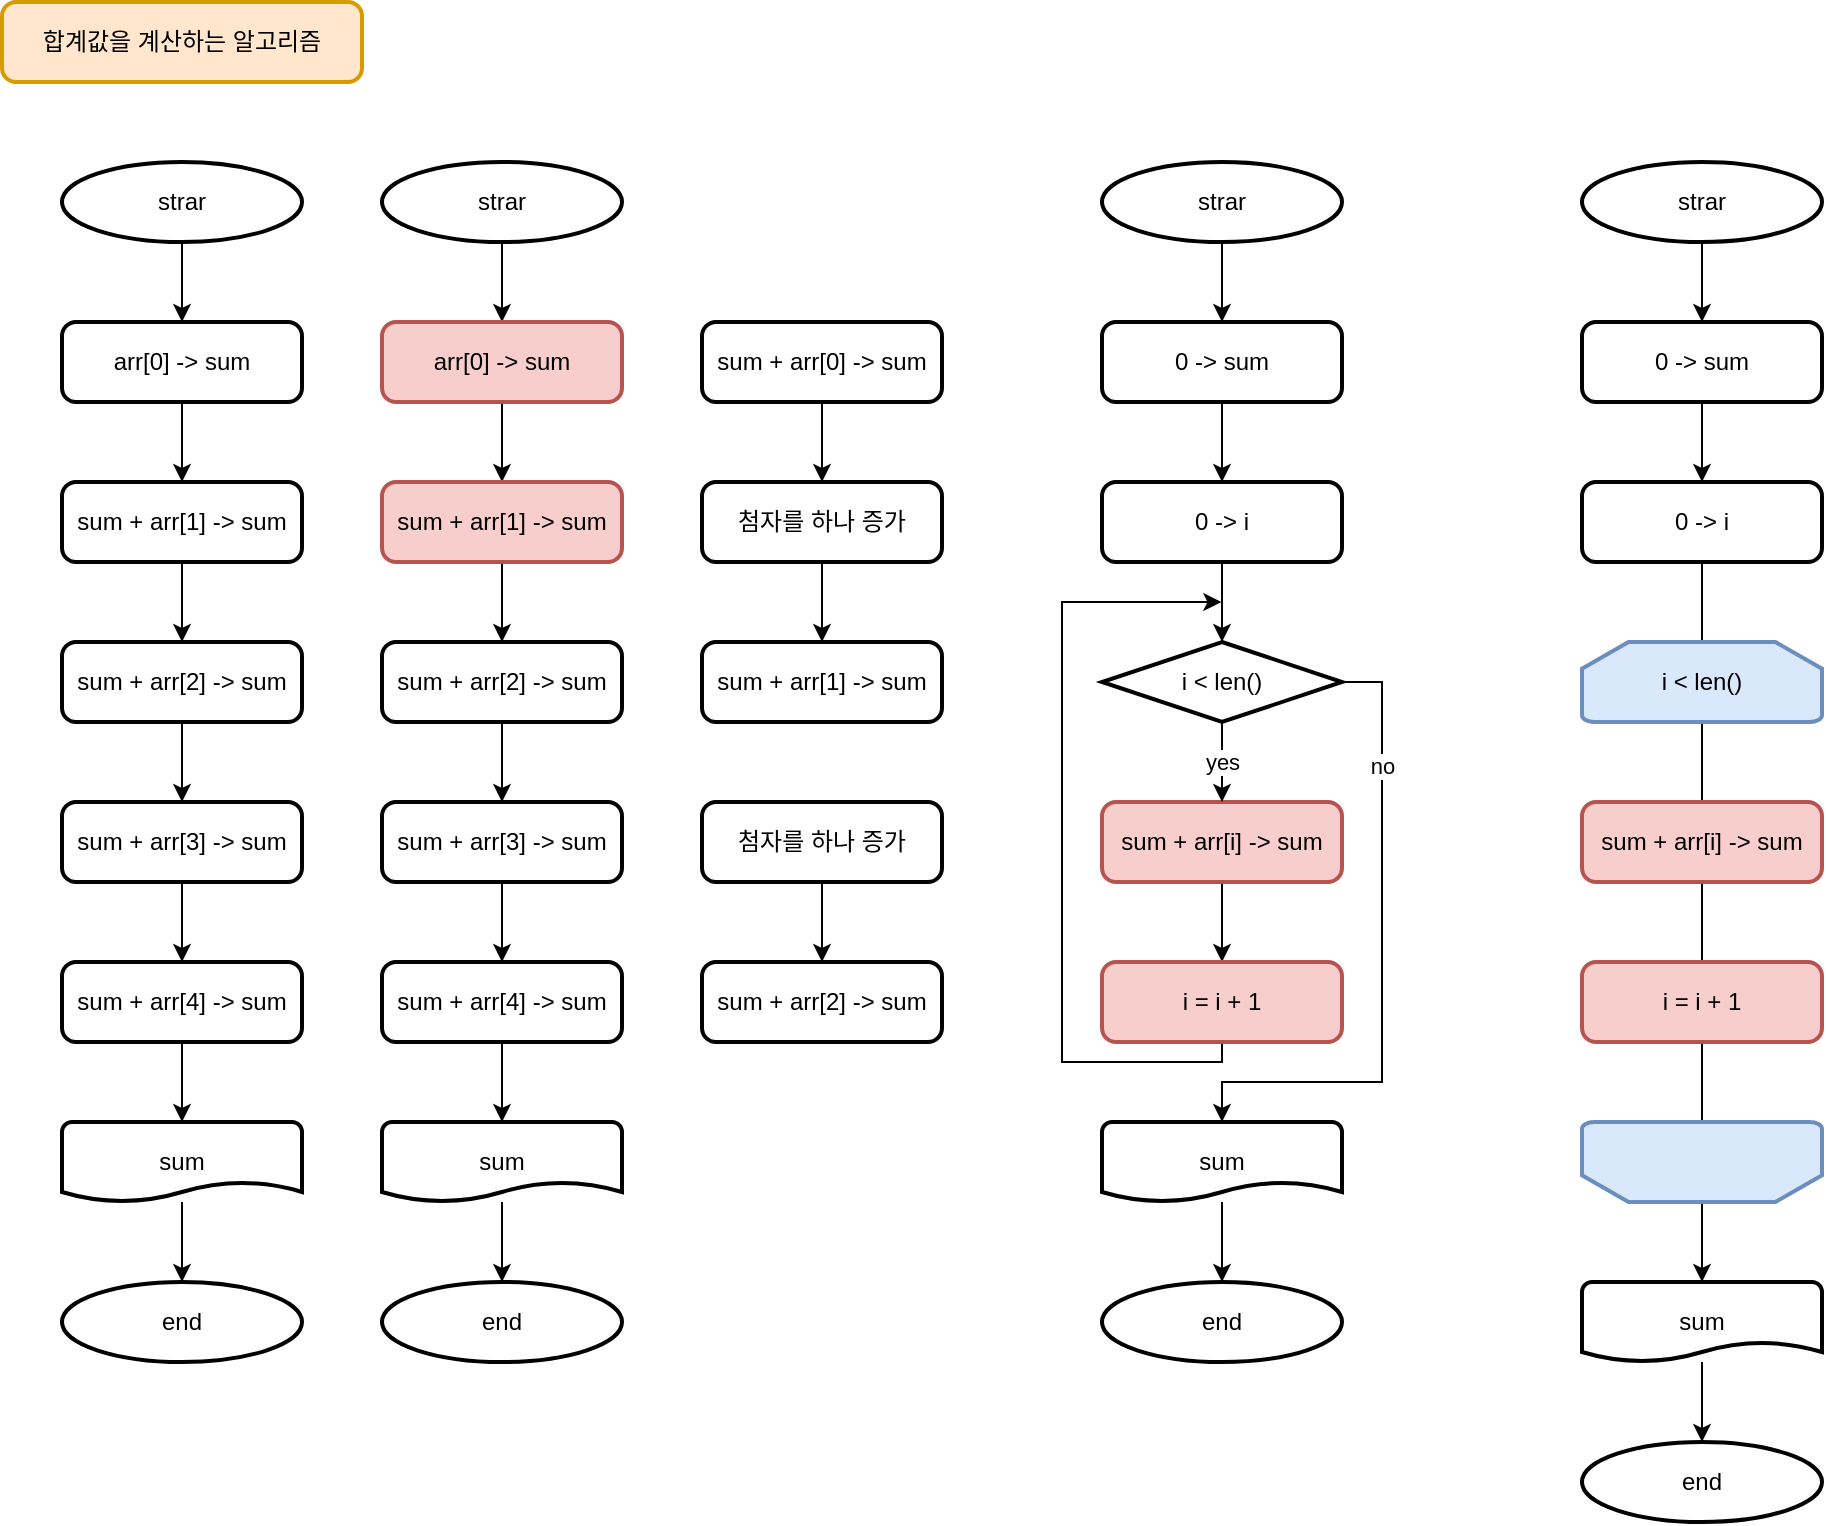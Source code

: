 <mxfile version="16.4.0" type="device"><diagram id="0HHn-d9eJBzh_RYuXE8Q" name="페이지-1"><mxGraphModel dx="1185" dy="721" grid="1" gridSize="10" guides="1" tooltips="1" connect="1" arrows="1" fold="1" page="1" pageScale="1" pageWidth="827" pageHeight="1169" math="0" shadow="0"><root><mxCell id="0"/><mxCell id="1" parent="0"/><mxCell id="mUFK_ONtkiHCqcx2dmLi-1" value="합계값을 계산하는 알고리즘" style="rounded=1;whiteSpace=wrap;html=1;absoluteArcSize=1;arcSize=14;strokeWidth=2;fillColor=#ffe6cc;strokeColor=#d79b00;" vertex="1" parent="1"><mxGeometry x="50" y="40" width="180" height="40" as="geometry"/></mxCell><mxCell id="mUFK_ONtkiHCqcx2dmLi-15" style="edgeStyle=orthogonalEdgeStyle;rounded=0;orthogonalLoop=1;jettySize=auto;html=1;entryX=0.5;entryY=0;entryDx=0;entryDy=0;" edge="1" parent="1" source="mUFK_ONtkiHCqcx2dmLi-2" target="mUFK_ONtkiHCqcx2dmLi-8"><mxGeometry relative="1" as="geometry"/></mxCell><mxCell id="mUFK_ONtkiHCqcx2dmLi-2" value="strar" style="strokeWidth=2;html=1;shape=mxgraph.flowchart.start_2;whiteSpace=wrap;" vertex="1" parent="1"><mxGeometry x="80" y="120" width="120" height="40" as="geometry"/></mxCell><mxCell id="mUFK_ONtkiHCqcx2dmLi-4" value="end" style="strokeWidth=2;html=1;shape=mxgraph.flowchart.start_2;whiteSpace=wrap;" vertex="1" parent="1"><mxGeometry x="80" y="680" width="120" height="40" as="geometry"/></mxCell><mxCell id="mUFK_ONtkiHCqcx2dmLi-16" style="edgeStyle=orthogonalEdgeStyle;rounded=0;orthogonalLoop=1;jettySize=auto;html=1;entryX=0.5;entryY=0;entryDx=0;entryDy=0;" edge="1" parent="1" source="mUFK_ONtkiHCqcx2dmLi-8" target="mUFK_ONtkiHCqcx2dmLi-9"><mxGeometry relative="1" as="geometry"/></mxCell><mxCell id="mUFK_ONtkiHCqcx2dmLi-8" value="arr[0] -&amp;gt; sum" style="rounded=1;whiteSpace=wrap;html=1;absoluteArcSize=1;arcSize=14;strokeWidth=2;" vertex="1" parent="1"><mxGeometry x="80" y="200" width="120" height="40" as="geometry"/></mxCell><mxCell id="mUFK_ONtkiHCqcx2dmLi-17" style="edgeStyle=orthogonalEdgeStyle;rounded=0;orthogonalLoop=1;jettySize=auto;html=1;entryX=0.5;entryY=0;entryDx=0;entryDy=0;" edge="1" parent="1" source="mUFK_ONtkiHCqcx2dmLi-9" target="mUFK_ONtkiHCqcx2dmLi-10"><mxGeometry relative="1" as="geometry"/></mxCell><mxCell id="mUFK_ONtkiHCqcx2dmLi-9" value="sum + arr[1] -&amp;gt; sum" style="rounded=1;whiteSpace=wrap;html=1;absoluteArcSize=1;arcSize=14;strokeWidth=2;" vertex="1" parent="1"><mxGeometry x="80" y="280" width="120" height="40" as="geometry"/></mxCell><mxCell id="mUFK_ONtkiHCqcx2dmLi-18" style="edgeStyle=orthogonalEdgeStyle;rounded=0;orthogonalLoop=1;jettySize=auto;html=1;entryX=0.5;entryY=0;entryDx=0;entryDy=0;" edge="1" parent="1" source="mUFK_ONtkiHCqcx2dmLi-10" target="mUFK_ONtkiHCqcx2dmLi-11"><mxGeometry relative="1" as="geometry"/></mxCell><mxCell id="mUFK_ONtkiHCqcx2dmLi-10" value="sum + arr[2] -&amp;gt; sum" style="rounded=1;whiteSpace=wrap;html=1;absoluteArcSize=1;arcSize=14;strokeWidth=2;" vertex="1" parent="1"><mxGeometry x="80" y="360" width="120" height="40" as="geometry"/></mxCell><mxCell id="mUFK_ONtkiHCqcx2dmLi-25" style="edgeStyle=orthogonalEdgeStyle;rounded=0;orthogonalLoop=1;jettySize=auto;html=1;entryX=0.5;entryY=0;entryDx=0;entryDy=0;" edge="1" parent="1" source="mUFK_ONtkiHCqcx2dmLi-11" target="mUFK_ONtkiHCqcx2dmLi-24"><mxGeometry relative="1" as="geometry"/></mxCell><mxCell id="mUFK_ONtkiHCqcx2dmLi-11" value="sum + arr[3] -&amp;gt; sum" style="rounded=1;whiteSpace=wrap;html=1;absoluteArcSize=1;arcSize=14;strokeWidth=2;" vertex="1" parent="1"><mxGeometry x="80" y="440" width="120" height="40" as="geometry"/></mxCell><mxCell id="mUFK_ONtkiHCqcx2dmLi-20" style="edgeStyle=orthogonalEdgeStyle;rounded=0;orthogonalLoop=1;jettySize=auto;html=1;entryX=0.5;entryY=0;entryDx=0;entryDy=0;entryPerimeter=0;" edge="1" parent="1" source="mUFK_ONtkiHCqcx2dmLi-13" target="mUFK_ONtkiHCqcx2dmLi-4"><mxGeometry relative="1" as="geometry"/></mxCell><mxCell id="mUFK_ONtkiHCqcx2dmLi-13" value="sum" style="strokeWidth=2;html=1;shape=mxgraph.flowchart.document2;whiteSpace=wrap;size=0.25;" vertex="1" parent="1"><mxGeometry x="80" y="600" width="120" height="40" as="geometry"/></mxCell><mxCell id="mUFK_ONtkiHCqcx2dmLi-26" style="edgeStyle=orthogonalEdgeStyle;rounded=0;orthogonalLoop=1;jettySize=auto;html=1;entryX=0.5;entryY=0;entryDx=0;entryDy=0;entryPerimeter=0;" edge="1" parent="1" source="mUFK_ONtkiHCqcx2dmLi-24" target="mUFK_ONtkiHCqcx2dmLi-13"><mxGeometry relative="1" as="geometry"/></mxCell><mxCell id="mUFK_ONtkiHCqcx2dmLi-24" value="sum + arr[4] -&amp;gt; sum" style="rounded=1;whiteSpace=wrap;html=1;absoluteArcSize=1;arcSize=14;strokeWidth=2;" vertex="1" parent="1"><mxGeometry x="80" y="520" width="120" height="40" as="geometry"/></mxCell><mxCell id="mUFK_ONtkiHCqcx2dmLi-27" style="edgeStyle=orthogonalEdgeStyle;rounded=0;orthogonalLoop=1;jettySize=auto;html=1;entryX=0.5;entryY=0;entryDx=0;entryDy=0;" edge="1" parent="1" source="mUFK_ONtkiHCqcx2dmLi-28" target="mUFK_ONtkiHCqcx2dmLi-31"><mxGeometry relative="1" as="geometry"/></mxCell><mxCell id="mUFK_ONtkiHCqcx2dmLi-28" value="strar" style="strokeWidth=2;html=1;shape=mxgraph.flowchart.start_2;whiteSpace=wrap;" vertex="1" parent="1"><mxGeometry x="240" y="120" width="120" height="40" as="geometry"/></mxCell><mxCell id="mUFK_ONtkiHCqcx2dmLi-29" value="end" style="strokeWidth=2;html=1;shape=mxgraph.flowchart.start_2;whiteSpace=wrap;" vertex="1" parent="1"><mxGeometry x="240" y="680" width="120" height="40" as="geometry"/></mxCell><mxCell id="mUFK_ONtkiHCqcx2dmLi-30" style="edgeStyle=orthogonalEdgeStyle;rounded=0;orthogonalLoop=1;jettySize=auto;html=1;entryX=0.5;entryY=0;entryDx=0;entryDy=0;" edge="1" parent="1" source="mUFK_ONtkiHCqcx2dmLi-31" target="mUFK_ONtkiHCqcx2dmLi-33"><mxGeometry relative="1" as="geometry"/></mxCell><mxCell id="mUFK_ONtkiHCqcx2dmLi-31" value="arr[0] -&amp;gt; sum" style="rounded=1;whiteSpace=wrap;html=1;absoluteArcSize=1;arcSize=14;strokeWidth=2;fillColor=#f8cecc;strokeColor=#b85450;" vertex="1" parent="1"><mxGeometry x="240" y="200" width="120" height="40" as="geometry"/></mxCell><mxCell id="mUFK_ONtkiHCqcx2dmLi-32" style="edgeStyle=orthogonalEdgeStyle;rounded=0;orthogonalLoop=1;jettySize=auto;html=1;entryX=0.5;entryY=0;entryDx=0;entryDy=0;" edge="1" parent="1" source="mUFK_ONtkiHCqcx2dmLi-33" target="mUFK_ONtkiHCqcx2dmLi-35"><mxGeometry relative="1" as="geometry"/></mxCell><mxCell id="mUFK_ONtkiHCqcx2dmLi-33" value="sum + arr[1] -&amp;gt; sum" style="rounded=1;whiteSpace=wrap;html=1;absoluteArcSize=1;arcSize=14;strokeWidth=2;fillColor=#f8cecc;strokeColor=#b85450;" vertex="1" parent="1"><mxGeometry x="240" y="280" width="120" height="40" as="geometry"/></mxCell><mxCell id="mUFK_ONtkiHCqcx2dmLi-34" style="edgeStyle=orthogonalEdgeStyle;rounded=0;orthogonalLoop=1;jettySize=auto;html=1;entryX=0.5;entryY=0;entryDx=0;entryDy=0;" edge="1" parent="1" source="mUFK_ONtkiHCqcx2dmLi-35" target="mUFK_ONtkiHCqcx2dmLi-37"><mxGeometry relative="1" as="geometry"/></mxCell><mxCell id="mUFK_ONtkiHCqcx2dmLi-35" value="sum + arr[2] -&amp;gt; sum" style="rounded=1;whiteSpace=wrap;html=1;absoluteArcSize=1;arcSize=14;strokeWidth=2;" vertex="1" parent="1"><mxGeometry x="240" y="360" width="120" height="40" as="geometry"/></mxCell><mxCell id="mUFK_ONtkiHCqcx2dmLi-36" style="edgeStyle=orthogonalEdgeStyle;rounded=0;orthogonalLoop=1;jettySize=auto;html=1;entryX=0.5;entryY=0;entryDx=0;entryDy=0;" edge="1" parent="1" source="mUFK_ONtkiHCqcx2dmLi-37" target="mUFK_ONtkiHCqcx2dmLi-41"><mxGeometry relative="1" as="geometry"/></mxCell><mxCell id="mUFK_ONtkiHCqcx2dmLi-37" value="sum + arr[3] -&amp;gt; sum" style="rounded=1;whiteSpace=wrap;html=1;absoluteArcSize=1;arcSize=14;strokeWidth=2;" vertex="1" parent="1"><mxGeometry x="240" y="440" width="120" height="40" as="geometry"/></mxCell><mxCell id="mUFK_ONtkiHCqcx2dmLi-38" style="edgeStyle=orthogonalEdgeStyle;rounded=0;orthogonalLoop=1;jettySize=auto;html=1;entryX=0.5;entryY=0;entryDx=0;entryDy=0;entryPerimeter=0;" edge="1" parent="1" source="mUFK_ONtkiHCqcx2dmLi-39" target="mUFK_ONtkiHCqcx2dmLi-29"><mxGeometry relative="1" as="geometry"/></mxCell><mxCell id="mUFK_ONtkiHCqcx2dmLi-39" value="sum" style="strokeWidth=2;html=1;shape=mxgraph.flowchart.document2;whiteSpace=wrap;size=0.25;" vertex="1" parent="1"><mxGeometry x="240" y="600" width="120" height="40" as="geometry"/></mxCell><mxCell id="mUFK_ONtkiHCqcx2dmLi-40" style="edgeStyle=orthogonalEdgeStyle;rounded=0;orthogonalLoop=1;jettySize=auto;html=1;entryX=0.5;entryY=0;entryDx=0;entryDy=0;entryPerimeter=0;" edge="1" parent="1" source="mUFK_ONtkiHCqcx2dmLi-41" target="mUFK_ONtkiHCqcx2dmLi-39"><mxGeometry relative="1" as="geometry"/></mxCell><mxCell id="mUFK_ONtkiHCqcx2dmLi-41" value="sum + arr[4] -&amp;gt; sum" style="rounded=1;whiteSpace=wrap;html=1;absoluteArcSize=1;arcSize=14;strokeWidth=2;" vertex="1" parent="1"><mxGeometry x="240" y="520" width="120" height="40" as="geometry"/></mxCell><mxCell id="mUFK_ONtkiHCqcx2dmLi-42" style="edgeStyle=orthogonalEdgeStyle;rounded=0;orthogonalLoop=1;jettySize=auto;html=1;entryX=0.5;entryY=0;entryDx=0;entryDy=0;" edge="1" parent="1" source="mUFK_ONtkiHCqcx2dmLi-43" target="mUFK_ONtkiHCqcx2dmLi-45"><mxGeometry relative="1" as="geometry"/></mxCell><mxCell id="mUFK_ONtkiHCqcx2dmLi-43" value="sum + arr[0] -&amp;gt; sum" style="rounded=1;whiteSpace=wrap;html=1;absoluteArcSize=1;arcSize=14;strokeWidth=2;" vertex="1" parent="1"><mxGeometry x="400" y="200" width="120" height="40" as="geometry"/></mxCell><mxCell id="mUFK_ONtkiHCqcx2dmLi-44" style="edgeStyle=orthogonalEdgeStyle;rounded=0;orthogonalLoop=1;jettySize=auto;html=1;entryX=0.5;entryY=0;entryDx=0;entryDy=0;" edge="1" parent="1" source="mUFK_ONtkiHCqcx2dmLi-45" target="mUFK_ONtkiHCqcx2dmLi-46"><mxGeometry relative="1" as="geometry"/></mxCell><mxCell id="mUFK_ONtkiHCqcx2dmLi-45" value="첨자를 하나 증가" style="rounded=1;whiteSpace=wrap;html=1;absoluteArcSize=1;arcSize=14;strokeWidth=2;" vertex="1" parent="1"><mxGeometry x="400" y="280" width="120" height="40" as="geometry"/></mxCell><mxCell id="mUFK_ONtkiHCqcx2dmLi-46" value="sum + arr[1] -&amp;gt; sum" style="rounded=1;whiteSpace=wrap;html=1;absoluteArcSize=1;arcSize=14;strokeWidth=2;" vertex="1" parent="1"><mxGeometry x="400" y="360" width="120" height="40" as="geometry"/></mxCell><mxCell id="mUFK_ONtkiHCqcx2dmLi-47" style="edgeStyle=orthogonalEdgeStyle;rounded=0;orthogonalLoop=1;jettySize=auto;html=1;entryX=0.5;entryY=0;entryDx=0;entryDy=0;" edge="1" parent="1" source="mUFK_ONtkiHCqcx2dmLi-48" target="mUFK_ONtkiHCqcx2dmLi-49"><mxGeometry relative="1" as="geometry"/></mxCell><mxCell id="mUFK_ONtkiHCqcx2dmLi-48" value="첨자를 하나 증가" style="rounded=1;whiteSpace=wrap;html=1;absoluteArcSize=1;arcSize=14;strokeWidth=2;" vertex="1" parent="1"><mxGeometry x="400" y="440" width="120" height="40" as="geometry"/></mxCell><mxCell id="mUFK_ONtkiHCqcx2dmLi-49" value="sum + arr[2] -&amp;gt; sum" style="rounded=1;whiteSpace=wrap;html=1;absoluteArcSize=1;arcSize=14;strokeWidth=2;" vertex="1" parent="1"><mxGeometry x="400" y="520" width="120" height="40" as="geometry"/></mxCell><mxCell id="mUFK_ONtkiHCqcx2dmLi-50" style="edgeStyle=orthogonalEdgeStyle;rounded=0;orthogonalLoop=1;jettySize=auto;html=1;entryX=0.5;entryY=0;entryDx=0;entryDy=0;" edge="1" parent="1" source="mUFK_ONtkiHCqcx2dmLi-51" target="mUFK_ONtkiHCqcx2dmLi-54"><mxGeometry relative="1" as="geometry"/></mxCell><mxCell id="mUFK_ONtkiHCqcx2dmLi-51" value="strar" style="strokeWidth=2;html=1;shape=mxgraph.flowchart.start_2;whiteSpace=wrap;" vertex="1" parent="1"><mxGeometry x="600" y="120" width="120" height="40" as="geometry"/></mxCell><mxCell id="mUFK_ONtkiHCqcx2dmLi-52" value="end" style="strokeWidth=2;html=1;shape=mxgraph.flowchart.start_2;whiteSpace=wrap;" vertex="1" parent="1"><mxGeometry x="600" y="680" width="120" height="40" as="geometry"/></mxCell><mxCell id="mUFK_ONtkiHCqcx2dmLi-53" style="edgeStyle=orthogonalEdgeStyle;rounded=0;orthogonalLoop=1;jettySize=auto;html=1;entryX=0.5;entryY=0;entryDx=0;entryDy=0;" edge="1" parent="1" source="mUFK_ONtkiHCqcx2dmLi-54" target="mUFK_ONtkiHCqcx2dmLi-56"><mxGeometry relative="1" as="geometry"/></mxCell><mxCell id="mUFK_ONtkiHCqcx2dmLi-54" value="0 -&amp;gt; sum" style="rounded=1;whiteSpace=wrap;html=1;absoluteArcSize=1;arcSize=14;strokeWidth=2;" vertex="1" parent="1"><mxGeometry x="600" y="200" width="120" height="40" as="geometry"/></mxCell><mxCell id="mUFK_ONtkiHCqcx2dmLi-66" style="edgeStyle=orthogonalEdgeStyle;rounded=0;orthogonalLoop=1;jettySize=auto;html=1;entryX=0.5;entryY=0;entryDx=0;entryDy=0;entryPerimeter=0;" edge="1" parent="1" source="mUFK_ONtkiHCqcx2dmLi-56" target="mUFK_ONtkiHCqcx2dmLi-65"><mxGeometry relative="1" as="geometry"/></mxCell><mxCell id="mUFK_ONtkiHCqcx2dmLi-56" value="0 -&amp;gt; i" style="rounded=1;whiteSpace=wrap;html=1;absoluteArcSize=1;arcSize=14;strokeWidth=2;" vertex="1" parent="1"><mxGeometry x="600" y="280" width="120" height="40" as="geometry"/></mxCell><mxCell id="mUFK_ONtkiHCqcx2dmLi-57" style="edgeStyle=orthogonalEdgeStyle;rounded=0;orthogonalLoop=1;jettySize=auto;html=1;entryX=0.5;entryY=0;entryDx=0;entryDy=0;" edge="1" parent="1" source="mUFK_ONtkiHCqcx2dmLi-58" target="mUFK_ONtkiHCqcx2dmLi-60"><mxGeometry relative="1" as="geometry"/></mxCell><mxCell id="mUFK_ONtkiHCqcx2dmLi-58" value="sum + arr[i] -&amp;gt; sum" style="rounded=1;whiteSpace=wrap;html=1;absoluteArcSize=1;arcSize=14;strokeWidth=2;fillColor=#f8cecc;strokeColor=#b85450;" vertex="1" parent="1"><mxGeometry x="600" y="440" width="120" height="40" as="geometry"/></mxCell><mxCell id="mUFK_ONtkiHCqcx2dmLi-72" style="edgeStyle=orthogonalEdgeStyle;rounded=0;orthogonalLoop=1;jettySize=auto;html=1;exitX=0.5;exitY=1;exitDx=0;exitDy=0;" edge="1" parent="1" source="mUFK_ONtkiHCqcx2dmLi-60"><mxGeometry relative="1" as="geometry"><mxPoint x="659.69" y="340.0" as="targetPoint"/><Array as="points"><mxPoint x="660" y="570"/><mxPoint x="580" y="570"/><mxPoint x="580" y="340"/></Array></mxGeometry></mxCell><mxCell id="mUFK_ONtkiHCqcx2dmLi-60" value="i = i + 1" style="rounded=1;whiteSpace=wrap;html=1;absoluteArcSize=1;arcSize=14;strokeWidth=2;fillColor=#f8cecc;strokeColor=#b85450;" vertex="1" parent="1"><mxGeometry x="600" y="520" width="120" height="40" as="geometry"/></mxCell><mxCell id="mUFK_ONtkiHCqcx2dmLi-61" style="edgeStyle=orthogonalEdgeStyle;rounded=0;orthogonalLoop=1;jettySize=auto;html=1;entryX=0.5;entryY=0;entryDx=0;entryDy=0;entryPerimeter=0;" edge="1" parent="1" source="mUFK_ONtkiHCqcx2dmLi-62" target="mUFK_ONtkiHCqcx2dmLi-52"><mxGeometry relative="1" as="geometry"/></mxCell><mxCell id="mUFK_ONtkiHCqcx2dmLi-62" value="sum" style="strokeWidth=2;html=1;shape=mxgraph.flowchart.document2;whiteSpace=wrap;size=0.25;" vertex="1" parent="1"><mxGeometry x="600" y="600" width="120" height="40" as="geometry"/></mxCell><mxCell id="mUFK_ONtkiHCqcx2dmLi-67" value="yes" style="edgeStyle=orthogonalEdgeStyle;rounded=0;orthogonalLoop=1;jettySize=auto;html=1;entryX=0.5;entryY=0;entryDx=0;entryDy=0;" edge="1" parent="1" source="mUFK_ONtkiHCqcx2dmLi-65" target="mUFK_ONtkiHCqcx2dmLi-58"><mxGeometry relative="1" as="geometry"/></mxCell><mxCell id="mUFK_ONtkiHCqcx2dmLi-69" style="edgeStyle=orthogonalEdgeStyle;rounded=0;orthogonalLoop=1;jettySize=auto;html=1;exitX=1;exitY=0.5;exitDx=0;exitDy=0;exitPerimeter=0;entryX=0.5;entryY=0;entryDx=0;entryDy=0;entryPerimeter=0;" edge="1" parent="1" source="mUFK_ONtkiHCqcx2dmLi-65" target="mUFK_ONtkiHCqcx2dmLi-62"><mxGeometry relative="1" as="geometry"><Array as="points"><mxPoint x="740" y="380"/><mxPoint x="740" y="580"/><mxPoint x="660" y="580"/></Array></mxGeometry></mxCell><mxCell id="mUFK_ONtkiHCqcx2dmLi-73" value="no" style="edgeLabel;html=1;align=center;verticalAlign=middle;resizable=0;points=[];" vertex="1" connectable="0" parent="mUFK_ONtkiHCqcx2dmLi-69"><mxGeometry x="-0.615" relative="1" as="geometry"><mxPoint as="offset"/></mxGeometry></mxCell><mxCell id="mUFK_ONtkiHCqcx2dmLi-65" value="i &amp;lt; len()" style="strokeWidth=2;html=1;shape=mxgraph.flowchart.decision;whiteSpace=wrap;" vertex="1" parent="1"><mxGeometry x="600" y="360" width="120" height="40" as="geometry"/></mxCell><mxCell id="mUFK_ONtkiHCqcx2dmLi-74" style="edgeStyle=orthogonalEdgeStyle;rounded=0;orthogonalLoop=1;jettySize=auto;html=1;entryX=0.5;entryY=0;entryDx=0;entryDy=0;" edge="1" parent="1" source="mUFK_ONtkiHCqcx2dmLi-75" target="mUFK_ONtkiHCqcx2dmLi-78"><mxGeometry relative="1" as="geometry"/></mxCell><mxCell id="mUFK_ONtkiHCqcx2dmLi-75" value="strar" style="strokeWidth=2;html=1;shape=mxgraph.flowchart.start_2;whiteSpace=wrap;" vertex="1" parent="1"><mxGeometry x="840" y="120" width="120" height="40" as="geometry"/></mxCell><mxCell id="mUFK_ONtkiHCqcx2dmLi-76" value="end" style="strokeWidth=2;html=1;shape=mxgraph.flowchart.start_2;whiteSpace=wrap;" vertex="1" parent="1"><mxGeometry x="840" y="760" width="120" height="40" as="geometry"/></mxCell><mxCell id="mUFK_ONtkiHCqcx2dmLi-77" style="edgeStyle=orthogonalEdgeStyle;rounded=0;orthogonalLoop=1;jettySize=auto;html=1;entryX=0.5;entryY=0;entryDx=0;entryDy=0;" edge="1" parent="1" source="mUFK_ONtkiHCqcx2dmLi-78" target="mUFK_ONtkiHCqcx2dmLi-80"><mxGeometry relative="1" as="geometry"/></mxCell><mxCell id="mUFK_ONtkiHCqcx2dmLi-78" value="0 -&amp;gt; sum" style="rounded=1;whiteSpace=wrap;html=1;absoluteArcSize=1;arcSize=14;strokeWidth=2;" vertex="1" parent="1"><mxGeometry x="840" y="200" width="120" height="40" as="geometry"/></mxCell><mxCell id="mUFK_ONtkiHCqcx2dmLi-93" style="edgeStyle=orthogonalEdgeStyle;rounded=0;orthogonalLoop=1;jettySize=auto;html=1;exitX=0.5;exitY=1;exitDx=0;exitDy=0;" edge="1" parent="1" source="mUFK_ONtkiHCqcx2dmLi-80" target="mUFK_ONtkiHCqcx2dmLi-86"><mxGeometry relative="1" as="geometry"/></mxCell><mxCell id="mUFK_ONtkiHCqcx2dmLi-80" value="0 -&amp;gt; i" style="rounded=1;whiteSpace=wrap;html=1;absoluteArcSize=1;arcSize=14;strokeWidth=2;" vertex="1" parent="1"><mxGeometry x="840" y="280" width="120" height="40" as="geometry"/></mxCell><mxCell id="mUFK_ONtkiHCqcx2dmLi-82" value="sum + arr[i] -&amp;gt; sum" style="rounded=1;whiteSpace=wrap;html=1;absoluteArcSize=1;arcSize=14;strokeWidth=2;fillColor=#f8cecc;strokeColor=#b85450;" vertex="1" parent="1"><mxGeometry x="840" y="440" width="120" height="40" as="geometry"/></mxCell><mxCell id="mUFK_ONtkiHCqcx2dmLi-84" value="i = i + 1" style="rounded=1;whiteSpace=wrap;html=1;absoluteArcSize=1;arcSize=14;strokeWidth=2;fillColor=#f8cecc;strokeColor=#b85450;" vertex="1" parent="1"><mxGeometry x="840" y="520" width="120" height="40" as="geometry"/></mxCell><mxCell id="mUFK_ONtkiHCqcx2dmLi-85" style="edgeStyle=orthogonalEdgeStyle;rounded=0;orthogonalLoop=1;jettySize=auto;html=1;entryX=0.5;entryY=0;entryDx=0;entryDy=0;entryPerimeter=0;" edge="1" parent="1" source="mUFK_ONtkiHCqcx2dmLi-86" target="mUFK_ONtkiHCqcx2dmLi-76"><mxGeometry relative="1" as="geometry"/></mxCell><mxCell id="mUFK_ONtkiHCqcx2dmLi-86" value="sum" style="strokeWidth=2;html=1;shape=mxgraph.flowchart.document2;whiteSpace=wrap;size=0.25;" vertex="1" parent="1"><mxGeometry x="840" y="680" width="120" height="40" as="geometry"/></mxCell><mxCell id="mUFK_ONtkiHCqcx2dmLi-91" value="&lt;span&gt;i &amp;lt; len()&lt;/span&gt;" style="strokeWidth=2;html=1;shape=mxgraph.flowchart.loop_limit;whiteSpace=wrap;fillColor=#dae8fc;strokeColor=#6c8ebf;" vertex="1" parent="1"><mxGeometry x="840" y="360" width="120" height="40" as="geometry"/></mxCell><mxCell id="mUFK_ONtkiHCqcx2dmLi-92" value="" style="strokeWidth=2;html=1;shape=mxgraph.flowchart.loop_limit;whiteSpace=wrap;rotation=-180;fillColor=#dae8fc;strokeColor=#6c8ebf;" vertex="1" parent="1"><mxGeometry x="840" y="600" width="120" height="40" as="geometry"/></mxCell></root></mxGraphModel></diagram></mxfile>